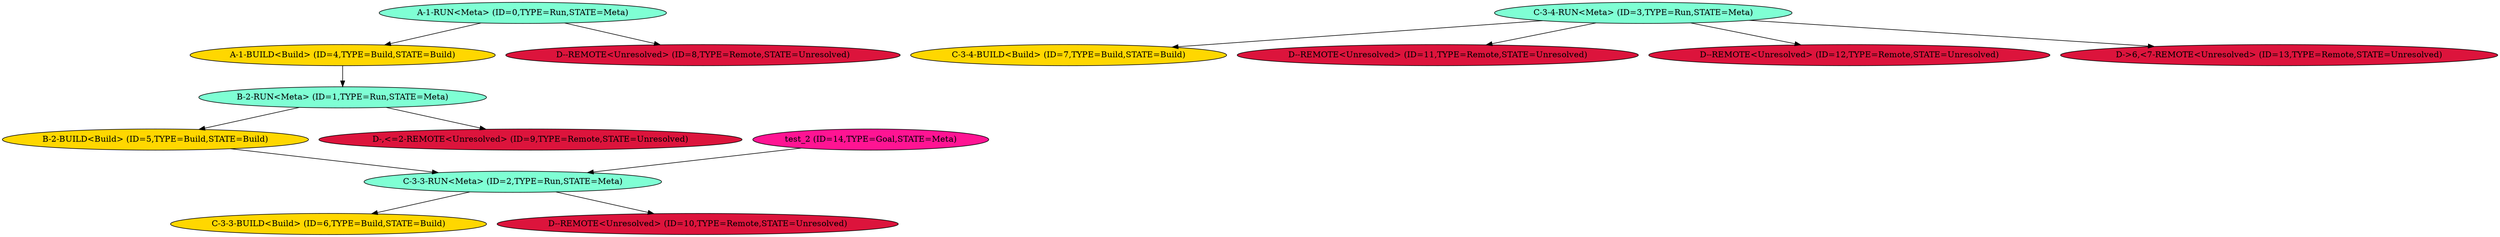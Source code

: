 strict digraph dependency_graph {
// Node definitions.
"A-1-RUN<Meta> (ID=0,TYPE=Run,STATE=Meta)" [
NodeInBase64="Cv+BBgEC/4QAAABX/4UDAQEKUGFja2FnZVZlcgH/hgABBQEETmFtZQEMAAEHVmVyc2lvbgEMAAEJQ29uZGl0aW9uAQwAAQhTVmVyc2lvbgEMAAEKU0NvbmRpdGlvbgEMAAAA/7//ggD/ugMCAAFX/4UDAQEKUGFja2FnZVZlcgH/hgABBQEETmFtZQEMAAEHVmVyc2lvbgEMAAEJQ29uZGl0aW9uAQwAAQhTVmVyc2lvbgEMAAEKU0NvbmRpdGlvbgEMAAAACf+GAQFBAQExAAMEAAIDBAAEDAwACUEuc3JjLnJwbQgMAAVBLnJwbQkMAAZBLnNwZWMJDAAGQS9zcmMvDAwACXRlc3RfYXJjaAwMAAl0ZXN0X3JlcG8DDAAAAwIAAA=="
SRPM="A.src.rpm"
fillcolor=aquamarine
style=filled
];
"B-2-RUN<Meta> (ID=1,TYPE=Run,STATE=Meta)" [
NodeInBase64="Cv+BBgEC/4QAAABX/4UDAQEKUGFja2FnZVZlcgH/hgABBQEETmFtZQEMAAEHVmVyc2lvbgEMAAEJQ29uZGl0aW9uAQwAAQhTVmVyc2lvbgEMAAEKU0NvbmRpdGlvbgEMAAAA/7//ggD/ugMCAAFX/4UDAQEKUGFja2FnZVZlcgH/hgABBQEETmFtZQEMAAEHVmVyc2lvbgEMAAEJQ29uZGl0aW9uAQwAAQhTVmVyc2lvbgEMAAEKU0NvbmRpdGlvbgEMAAAACf+GAQFCAQEyAAMEAAIDBAAEDAwACUIuc3JjLnJwbQgMAAVCLnJwbQkMAAZCLnNwZWMJDAAGQi9zcmMvDAwACXRlc3RfYXJjaAwMAAl0ZXN0X3JlcG8DDAAAAwIAAA=="
SRPM="B.src.rpm"
fillcolor=aquamarine
style=filled
];
"C-3-3-RUN<Meta> (ID=2,TYPE=Run,STATE=Meta)" [
NodeInBase64="Cv+BBgEC/4QAAABX/4UDAQEKUGFja2FnZVZlcgH/hgABBQEETmFtZQEMAAEHVmVyc2lvbgEMAAEJQ29uZGl0aW9uAQwAAQhTVmVyc2lvbgEMAAEKU0NvbmRpdGlvbgEMAAAA/8H/ggD/vAMCAAFX/4UDAQEKUGFja2FnZVZlcgH/hgABBQEETmFtZQEMAAEHVmVyc2lvbgEMAAEJQ29uZGl0aW9uAQwAAQhTVmVyc2lvbgEMAAEKU0NvbmRpdGlvbgEMAAAAC/+GAQFDAQMzLTMAAwQAAgMEAAQMDAAJQy5zcmMucnBtCAwABUMucnBtCQwABkMuc3BlYwkMAAZDL3NyYy8MDAAJdGVzdF9hcmNoDAwACXRlc3RfcmVwbwMMAAADAgAA"
SRPM="C.src.rpm"
fillcolor=aquamarine
style=filled
];
"C-3-4-RUN<Meta> (ID=3,TYPE=Run,STATE=Meta)" [
NodeInBase64="Cv+BBgEC/4QAAABX/4UDAQEKUGFja2FnZVZlcgH/hgABBQEETmFtZQEMAAEHVmVyc2lvbgEMAAEJQ29uZGl0aW9uAQwAAQhTVmVyc2lvbgEMAAEKU0NvbmRpdGlvbgEMAAAA/8H/ggD/vAMCAAFX/4UDAQEKUGFja2FnZVZlcgH/hgABBQEETmFtZQEMAAEHVmVyc2lvbgEMAAEJQ29uZGl0aW9uAQwAAQhTVmVyc2lvbgEMAAEKU0NvbmRpdGlvbgEMAAAAC/+GAQFDAQMzLTQAAwQAAgMEAAQMDAAJQy5zcmMucnBtCAwABUMucnBtCQwABkMuc3BlYwkMAAZDL3NyYy8MDAAJdGVzdF9hcmNoDAwACXRlc3RfcmVwbwMMAAADAgAA"
SRPM="C.src.rpm"
fillcolor=aquamarine
style=filled
];
"A-1-BUILD<Build> (ID=4,TYPE=Build,STATE=Build)" [
NodeInBase64="Cv+BBgEC/4QAAABX/4UDAQEKUGFja2FnZVZlcgH/hgABBQEETmFtZQEMAAEHVmVyc2lvbgEMAAEJQ29uZGl0aW9uAQwAAQhTVmVyc2lvbgEMAAEKU0NvbmRpdGlvbgEMAAAA/7//ggD/ugMCAAFX/4UDAQEKUGFja2FnZVZlcgH/hgABBQEETmFtZQEMAAEHVmVyc2lvbgEMAAEJQ29uZGl0aW9uAQwAAQhTVmVyc2lvbgEMAAEKU0NvbmRpdGlvbgEMAAAACf+GAQFBAQExAAMEAAQDBAACDAwACUEuc3JjLnJwbQgMAAVBLnJwbQkMAAZBLnNwZWMJDAAGQS9zcmMvDAwACXRlc3RfYXJjaAwMAAl0ZXN0X3JlcG8DDAAAAwIAAA=="
SRPM="A.src.rpm"
fillcolor=gold
style=filled
];
"B-2-BUILD<Build> (ID=5,TYPE=Build,STATE=Build)" [
NodeInBase64="Cv+BBgEC/4QAAABX/4UDAQEKUGFja2FnZVZlcgH/hgABBQEETmFtZQEMAAEHVmVyc2lvbgEMAAEJQ29uZGl0aW9uAQwAAQhTVmVyc2lvbgEMAAEKU0NvbmRpdGlvbgEMAAAA/7//ggD/ugMCAAFX/4UDAQEKUGFja2FnZVZlcgH/hgABBQEETmFtZQEMAAEHVmVyc2lvbgEMAAEJQ29uZGl0aW9uAQwAAQhTVmVyc2lvbgEMAAEKU0NvbmRpdGlvbgEMAAAACf+GAQFCAQEyAAMEAAQDBAACDAwACUIuc3JjLnJwbQgMAAVCLnJwbQkMAAZCLnNwZWMJDAAGQi9zcmMvDAwACXRlc3RfYXJjaAwMAAl0ZXN0X3JlcG8DDAAAAwIAAA=="
SRPM="B.src.rpm"
fillcolor=gold
style=filled
];
"C-3-3-BUILD<Build> (ID=6,TYPE=Build,STATE=Build)" [
NodeInBase64="Cv+BBgEC/4QAAABX/4UDAQEKUGFja2FnZVZlcgH/hgABBQEETmFtZQEMAAEHVmVyc2lvbgEMAAEJQ29uZGl0aW9uAQwAAQhTVmVyc2lvbgEMAAEKU0NvbmRpdGlvbgEMAAAA/8H/ggD/vAMCAAFX/4UDAQEKUGFja2FnZVZlcgH/hgABBQEETmFtZQEMAAEHVmVyc2lvbgEMAAEJQ29uZGl0aW9uAQwAAQhTVmVyc2lvbgEMAAEKU0NvbmRpdGlvbgEMAAAAC/+GAQFDAQMzLTMAAwQABAMEAAIMDAAJQy5zcmMucnBtCAwABUMucnBtCQwABkMuc3BlYwkMAAZDL3NyYy8MDAAJdGVzdF9hcmNoDAwACXRlc3RfcmVwbwMMAAADAgAA"
SRPM="C.src.rpm"
fillcolor=gold
style=filled
];
"C-3-4-BUILD<Build> (ID=7,TYPE=Build,STATE=Build)" [
NodeInBase64="Cv+BBgEC/4QAAABX/4UDAQEKUGFja2FnZVZlcgH/hgABBQEETmFtZQEMAAEHVmVyc2lvbgEMAAEJQ29uZGl0aW9uAQwAAQhTVmVyc2lvbgEMAAEKU0NvbmRpdGlvbgEMAAAA/8H/ggD/vAMCAAFX/4UDAQEKUGFja2FnZVZlcgH/hgABBQEETmFtZQEMAAEHVmVyc2lvbgEMAAEJQ29uZGl0aW9uAQwAAQhTVmVyc2lvbgEMAAEKU0NvbmRpdGlvbgEMAAAAC/+GAQFDAQMzLTQAAwQABAMEAAIMDAAJQy5zcmMucnBtCAwABUMucnBtCQwABkMuc3BlYwkMAAZDL3NyYy8MDAAJdGVzdF9hcmNoDAwACXRlc3RfcmVwbwMMAAADAgAA"
SRPM="C.src.rpm"
fillcolor=gold
style=filled
];
"D--REMOTE<Unresolved> (ID=8,TYPE=Remote,STATE=Unresolved)" [
NodeInBase64="Cv+BBgEC/4QAAABX/4UDAQEKUGFja2FnZVZlcgH/hgABBQEETmFtZQEMAAEHVmVyc2lvbgEMAAEJQ29uZGl0aW9uAQwAAQhTVmVyc2lvbgEMAAEKU0NvbmRpdGlvbgEMAAAA/9r/ggD/1QMCAAFX/4UDAQEKUGFja2FnZVZlcgH/hgABBQEETmFtZQEMAAEHVmVyc2lvbgEMAAEJQ29uZGl0aW9uAQwAAQhTVmVyc2lvbgEMAAEKU0NvbmRpdGlvbgEMAAAADP+GAQFEAQExAQE8AAMEAAgDBAAIEgwAD3VybDovL0Quc3JjLnJwbQ4MAAt1cmw6Ly9ELnJwbQ8MAAx1cmw6Ly9ELnNwZWMPDAAMdXJsOi8vRC9zcmMvDAwACXRlc3RfYXJjaAwMAAl0ZXN0X3JlcG8DDAAAAwIAAA=="
SRPM="url://D.src.rpm"
fillcolor=crimson
style=filled
];
"D-,<=2-REMOTE<Unresolved> (ID=9,TYPE=Remote,STATE=Unresolved)" [
NodeInBase64="Cv+BBgEC/4QAAABX/4UDAQEKUGFja2FnZVZlcgH/hgABBQEETmFtZQEMAAEHVmVyc2lvbgEMAAEJQ29uZGl0aW9uAQwAAQhTVmVyc2lvbgEMAAEKU0NvbmRpdGlvbgEMAAAA/9v/ggD/1gMCAAFX/4UDAQEKUGFja2FnZVZlcgH/hgABBQEETmFtZQEMAAEHVmVyc2lvbgEMAAEJQ29uZGl0aW9uAQwAAQhTVmVyc2lvbgEMAAEKU0NvbmRpdGlvbgEMAAAADf+GAQFEAwEyAQI8PQADBAAIAwQACBIMAA91cmw6Ly9ELnNyYy5ycG0ODAALdXJsOi8vRC5ycG0PDAAMdXJsOi8vRC5zcGVjDwwADHVybDovL0Qvc3JjLwwMAAl0ZXN0X2FyY2gMDAAJdGVzdF9yZXBvAwwAAAMCAAA="
SRPM="url://D.src.rpm"
fillcolor=crimson
style=filled
];
"D--REMOTE<Unresolved> (ID=10,TYPE=Remote,STATE=Unresolved)" [
NodeInBase64="Cv+BBgEC/4QAAABX/4UDAQEKUGFja2FnZVZlcgH/hgABBQEETmFtZQEMAAEHVmVyc2lvbgEMAAEJQ29uZGl0aW9uAQwAAQhTVmVyc2lvbgEMAAEKU0NvbmRpdGlvbgEMAAAA/9r/ggD/1QMCAAFX/4UDAQEKUGFja2FnZVZlcgH/hgABBQEETmFtZQEMAAEHVmVyc2lvbgEMAAEJQ29uZGl0aW9uAQwAAQhTVmVyc2lvbgEMAAEKU0NvbmRpdGlvbgEMAAAADP+GAQFEAQEzAQE9AAMEAAgDBAAIEgwAD3VybDovL0Quc3JjLnJwbQ4MAAt1cmw6Ly9ELnJwbQ8MAAx1cmw6Ly9ELnNwZWMPDAAMdXJsOi8vRC9zcmMvDAwACXRlc3RfYXJjaAwMAAl0ZXN0X3JlcG8DDAAAAwIAAA=="
SRPM="url://D.src.rpm"
fillcolor=crimson
style=filled
];
"D--REMOTE<Unresolved> (ID=11,TYPE=Remote,STATE=Unresolved)" [
NodeInBase64="Cv+BBgEC/4QAAABX/4UDAQEKUGFja2FnZVZlcgH/hgABBQEETmFtZQEMAAEHVmVyc2lvbgEMAAEJQ29uZGl0aW9uAQwAAQhTVmVyc2lvbgEMAAEKU0NvbmRpdGlvbgEMAAAA/9v/ggD/1gMCAAFX/4UDAQEKUGFja2FnZVZlcgH/hgABBQEETmFtZQEMAAEHVmVyc2lvbgEMAAEJQ29uZGl0aW9uAQwAAQhTVmVyc2lvbgEMAAEKU0NvbmRpdGlvbgEMAAAADf+GAQFEAQE0AQI+PQADBAAIAwQACBIMAA91cmw6Ly9ELnNyYy5ycG0ODAALdXJsOi8vRC5ycG0PDAAMdXJsOi8vRC5zcGVjDwwADHVybDovL0Qvc3JjLwwMAAl0ZXN0X2FyY2gMDAAJdGVzdF9yZXBvAwwAAAMCAAA="
SRPM="url://D.src.rpm"
fillcolor=crimson
style=filled
];
"D--REMOTE<Unresolved> (ID=12,TYPE=Remote,STATE=Unresolved)" [
NodeInBase64="Cv+BBgEC/4QAAABX/4UDAQEKUGFja2FnZVZlcgH/hgABBQEETmFtZQEMAAEHVmVyc2lvbgEMAAEJQ29uZGl0aW9uAQwAAQhTVmVyc2lvbgEMAAEKU0NvbmRpdGlvbgEMAAAA/9r/ggD/1QMCAAFX/4UDAQEKUGFja2FnZVZlcgH/hgABBQEETmFtZQEMAAEHVmVyc2lvbgEMAAEJQ29uZGl0aW9uAQwAAQhTVmVyc2lvbgEMAAEKU0NvbmRpdGlvbgEMAAAADP+GAQFEAQE1AQE+AAMEAAgDBAAIEgwAD3VybDovL0Quc3JjLnJwbQ4MAAt1cmw6Ly9ELnJwbQ8MAAx1cmw6Ly9ELnNwZWMPDAAMdXJsOi8vRC9zcmMvDAwACXRlc3RfYXJjaAwMAAl0ZXN0X3JlcG8DDAAAAwIAAA=="
SRPM="url://D.src.rpm"
fillcolor=crimson
style=filled
];
"D->6,<7-REMOTE<Unresolved> (ID=13,TYPE=Remote,STATE=Unresolved)" [
NodeInBase64="Cv+BBgEC/4QAAABX/4UDAQEKUGFja2FnZVZlcgH/hgABBQEETmFtZQEMAAEHVmVyc2lvbgEMAAEJQ29uZGl0aW9uAQwAAQhTVmVyc2lvbgEMAAEKU0NvbmRpdGlvbgEMAAAA/+D/ggD/2wMCAAFX/4UDAQEKUGFja2FnZVZlcgH/hgABBQEETmFtZQEMAAEHVmVyc2lvbgEMAAEJQ29uZGl0aW9uAQwAAQhTVmVyc2lvbgEMAAEKU0NvbmRpdGlvbgEMAAAAEv+GAQFEAQE2AQE+AQE3AQE8AAMEAAgDBAAIEgwAD3VybDovL0Quc3JjLnJwbQ4MAAt1cmw6Ly9ELnJwbQ8MAAx1cmw6Ly9ELnNwZWMPDAAMdXJsOi8vRC9zcmMvDAwACXRlc3RfYXJjaAwMAAl0ZXN0X3JlcG8DDAAAAwIAAA=="
SRPM="url://D.src.rpm"
fillcolor=crimson
style=filled
];
"test_2 (ID=14,TYPE=Goal,STATE=Meta)" [
NodeInBase64="Cv+BBgEC/4QAAABX/4UDAQEKUGFja2FnZVZlcgH/hgABBQEETmFtZQEMAAEHVmVyc2lvbgEMAAEJQ29uZGl0aW9uAQwAAQhTVmVyc2lvbgEMAAEKU0NvbmRpdGlvbgEMAAAAWv+CAFYDAgAAAwQAAgMEAAYRDAAOPE5PX1NSUE1fUEFUSD4QDAANPE5PX1JQTV9QQVRIPgMMAAADDAAAAwwAAAwMAAk8Tk9fUkVQTz4JDAAGdGVzdF8yAwIAAA=="
SRPM=<NO_SRPM_PATH>
fillcolor=deeppink
style=filled
];

// Edge definitions.
"A-1-RUN<Meta> (ID=0,TYPE=Run,STATE=Meta)" -> "A-1-BUILD<Build> (ID=4,TYPE=Build,STATE=Build)";
"A-1-RUN<Meta> (ID=0,TYPE=Run,STATE=Meta)" -> "D--REMOTE<Unresolved> (ID=8,TYPE=Remote,STATE=Unresolved)";
"B-2-RUN<Meta> (ID=1,TYPE=Run,STATE=Meta)" -> "B-2-BUILD<Build> (ID=5,TYPE=Build,STATE=Build)";
"B-2-RUN<Meta> (ID=1,TYPE=Run,STATE=Meta)" -> "D-,<=2-REMOTE<Unresolved> (ID=9,TYPE=Remote,STATE=Unresolved)";
"C-3-3-RUN<Meta> (ID=2,TYPE=Run,STATE=Meta)" -> "C-3-3-BUILD<Build> (ID=6,TYPE=Build,STATE=Build)";
"C-3-3-RUN<Meta> (ID=2,TYPE=Run,STATE=Meta)" -> "D--REMOTE<Unresolved> (ID=10,TYPE=Remote,STATE=Unresolved)";
"C-3-4-RUN<Meta> (ID=3,TYPE=Run,STATE=Meta)" -> "C-3-4-BUILD<Build> (ID=7,TYPE=Build,STATE=Build)";
"C-3-4-RUN<Meta> (ID=3,TYPE=Run,STATE=Meta)" -> "D--REMOTE<Unresolved> (ID=11,TYPE=Remote,STATE=Unresolved)";
"C-3-4-RUN<Meta> (ID=3,TYPE=Run,STATE=Meta)" -> "D--REMOTE<Unresolved> (ID=12,TYPE=Remote,STATE=Unresolved)";
"C-3-4-RUN<Meta> (ID=3,TYPE=Run,STATE=Meta)" -> "D->6,<7-REMOTE<Unresolved> (ID=13,TYPE=Remote,STATE=Unresolved)";
"A-1-BUILD<Build> (ID=4,TYPE=Build,STATE=Build)" -> "B-2-RUN<Meta> (ID=1,TYPE=Run,STATE=Meta)";
"B-2-BUILD<Build> (ID=5,TYPE=Build,STATE=Build)" -> "C-3-3-RUN<Meta> (ID=2,TYPE=Run,STATE=Meta)";
"test_2 (ID=14,TYPE=Goal,STATE=Meta)" -> "C-3-3-RUN<Meta> (ID=2,TYPE=Run,STATE=Meta)";
}